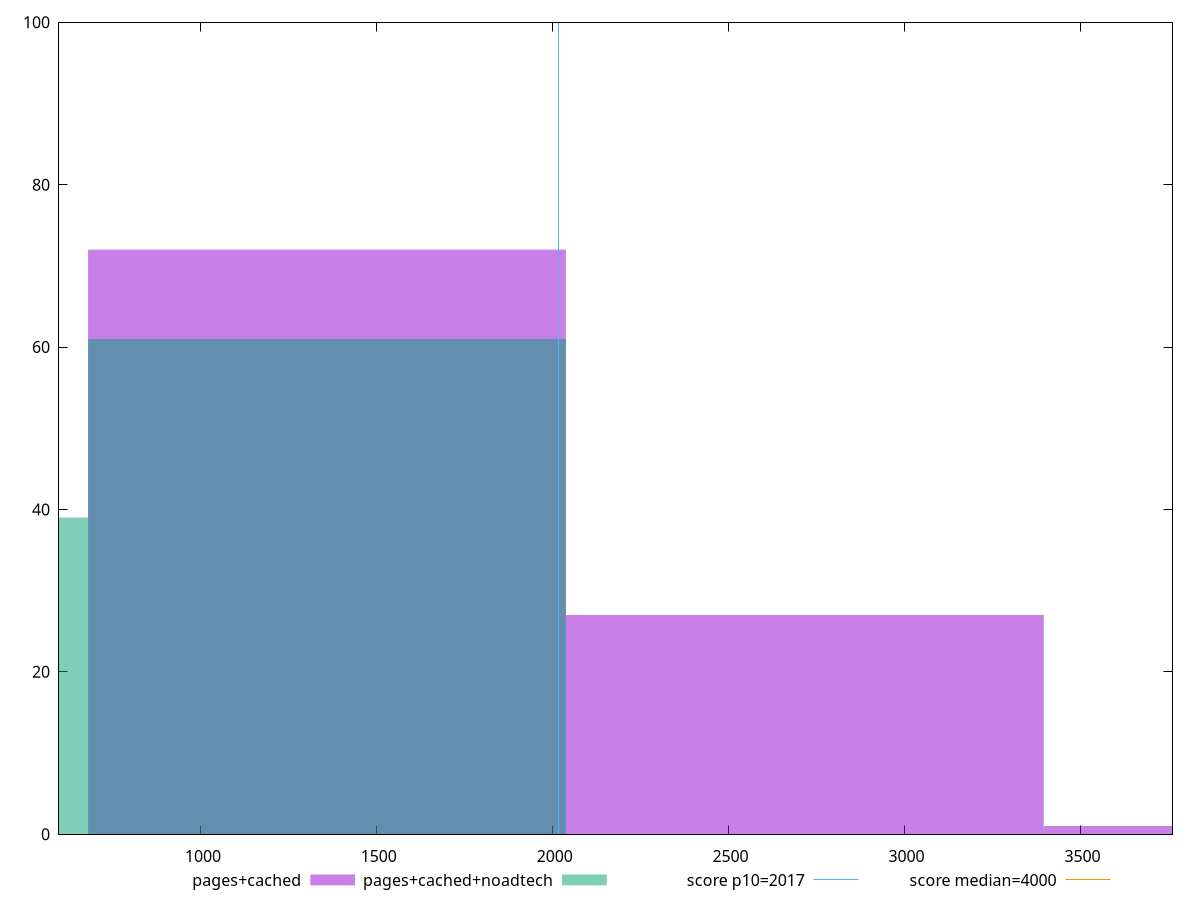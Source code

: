 reset

$pagesCached <<EOF
2716.5808857551165 27
4074.8713286326747 1
1358.2904428775582 72
EOF

$pagesCachedNoadtech <<EOF
1358.2904428775582 61
0 39
EOF

set key outside below
set boxwidth 1358.2904428775582
set xrange [596.5000000000003:3761.8519999999944]
set yrange [0:100]
set trange [0:100]
set style fill transparent solid 0.5 noborder

set parametric
set terminal svg size 640, 500 enhanced background rgb 'white'
set output "report_00019_2021-02-10T18-14-37.922Z//mainthread-work-breakdown/comparison/histogram/1_vs_2.svg"

plot $pagesCached title "pages+cached" with boxes, \
     $pagesCachedNoadtech title "pages+cached+noadtech" with boxes, \
     2017,t title "score p10=2017", \
     4000,t title "score median=4000"

reset
